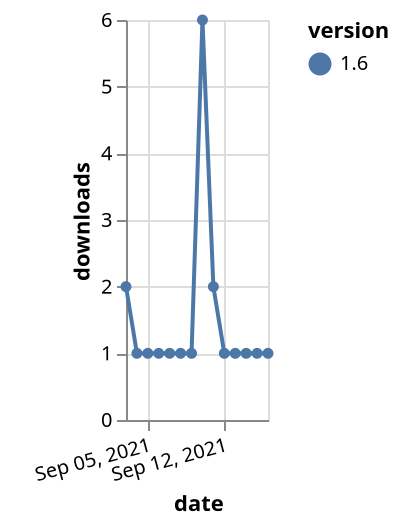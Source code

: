{"$schema": "https://vega.github.io/schema/vega-lite/v5.json", "description": "A simple bar chart with embedded data.", "data": {"values": [{"date": "2021-09-03", "total": 415, "delta": 2, "version": "1.6"}, {"date": "2021-09-04", "total": 416, "delta": 1, "version": "1.6"}, {"date": "2021-09-05", "total": 417, "delta": 1, "version": "1.6"}, {"date": "2021-09-06", "total": 418, "delta": 1, "version": "1.6"}, {"date": "2021-09-07", "total": 419, "delta": 1, "version": "1.6"}, {"date": "2021-09-08", "total": 420, "delta": 1, "version": "1.6"}, {"date": "2021-09-09", "total": 421, "delta": 1, "version": "1.6"}, {"date": "2021-09-10", "total": 427, "delta": 6, "version": "1.6"}, {"date": "2021-09-11", "total": 429, "delta": 2, "version": "1.6"}, {"date": "2021-09-12", "total": 430, "delta": 1, "version": "1.6"}, {"date": "2021-09-13", "total": 431, "delta": 1, "version": "1.6"}, {"date": "2021-09-14", "total": 432, "delta": 1, "version": "1.6"}, {"date": "2021-09-15", "total": 433, "delta": 1, "version": "1.6"}, {"date": "2021-09-16", "total": 434, "delta": 1, "version": "1.6"}]}, "width": "container", "mark": {"type": "line", "point": {"filled": true}}, "encoding": {"x": {"field": "date", "type": "temporal", "timeUnit": "yearmonthdate", "title": "date", "axis": {"labelAngle": -15}}, "y": {"field": "delta", "type": "quantitative", "title": "downloads"}, "color": {"field": "version", "type": "nominal"}, "tooltip": {"field": "delta"}}}